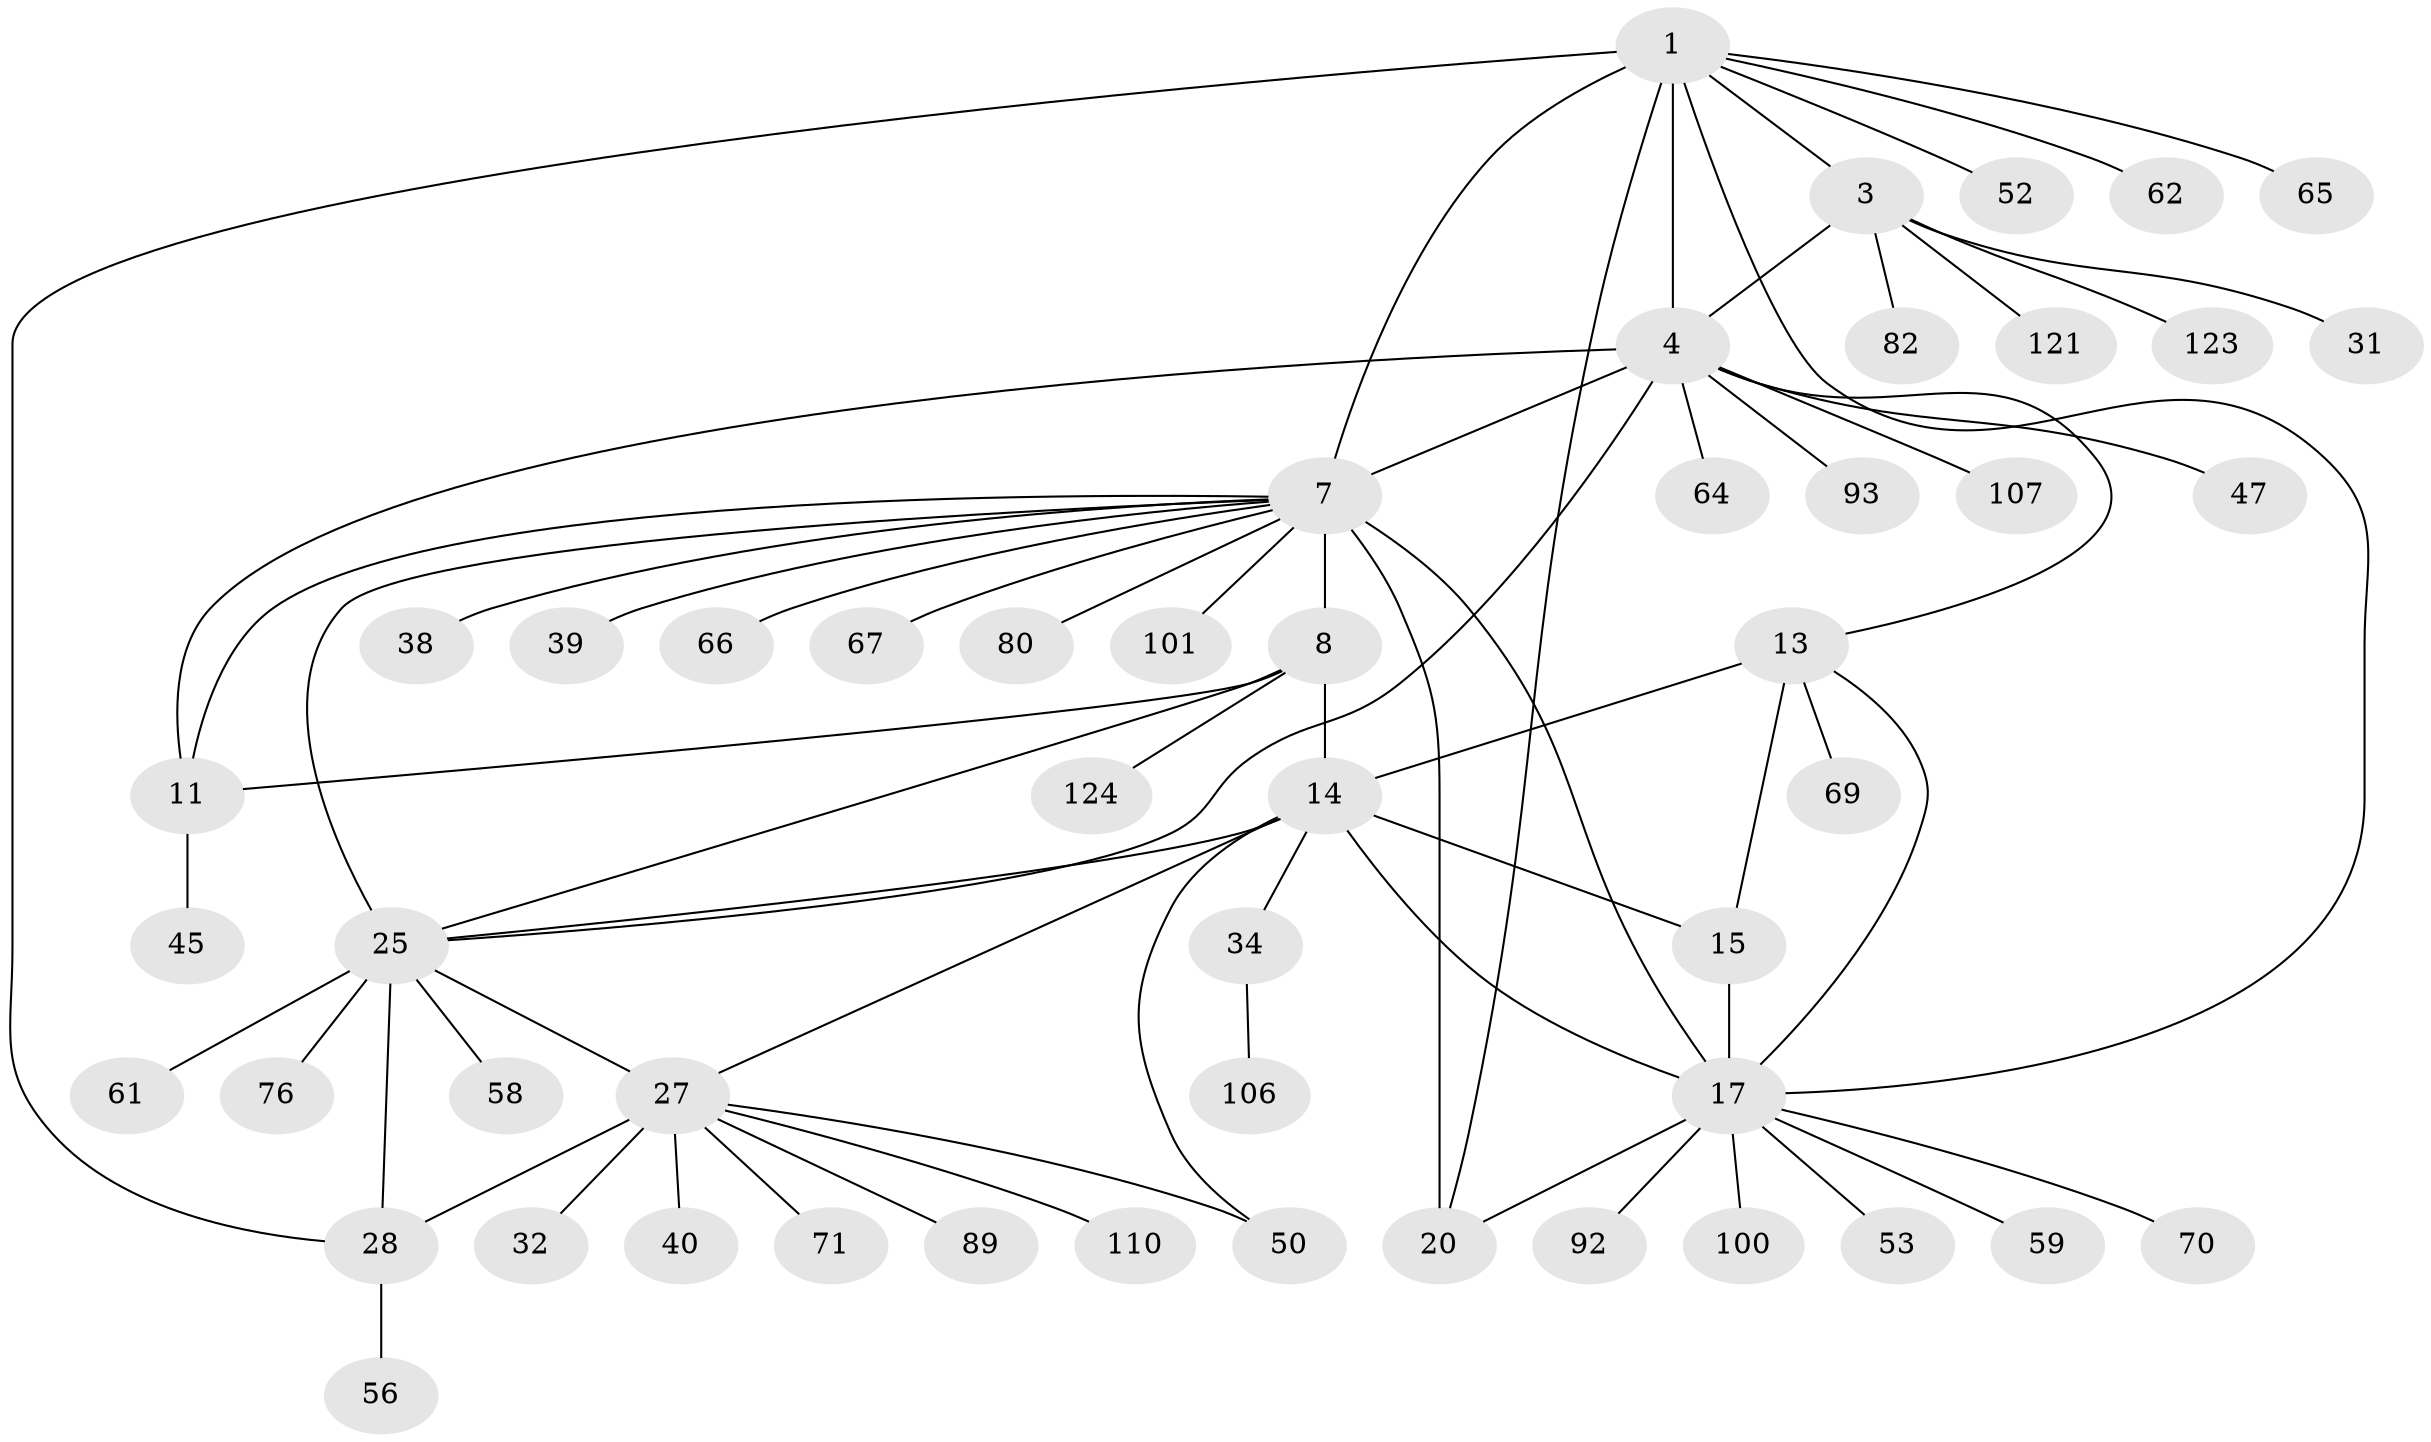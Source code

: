 // original degree distribution, {10: 0.015625, 6: 0.0234375, 9: 0.0390625, 12: 0.015625, 8: 0.03125, 11: 0.0234375, 7: 0.046875, 5: 0.0234375, 15: 0.0078125, 13: 0.0078125, 3: 0.0234375, 2: 0.1484375, 1: 0.59375}
// Generated by graph-tools (version 1.1) at 2025/19/03/04/25 18:19:46]
// undirected, 51 vertices, 69 edges
graph export_dot {
graph [start="1"]
  node [color=gray90,style=filled];
  1 [super="+44+2+74"];
  3;
  4 [super="+5+68+33"];
  7 [super="+9+98+85+116+10"];
  8 [super="+36+37+43+90"];
  11 [super="+119+41"];
  13;
  14 [super="+79+16"];
  15 [super="+81+18"];
  17 [super="+22"];
  20 [super="+21+103+86+105+35"];
  25 [super="+49+97+95+122+113+26"];
  27;
  28 [super="+29"];
  31 [super="+46+75"];
  32 [super="+127"];
  34;
  38;
  39 [super="+88"];
  40;
  45;
  47;
  50;
  52;
  53;
  56;
  58;
  59;
  61;
  62;
  64;
  65;
  66;
  67;
  69;
  70;
  71;
  76;
  80;
  82 [super="+109"];
  89;
  92;
  93;
  100;
  101;
  106;
  107;
  110;
  121;
  123;
  124;
  1 -- 3 [weight=3];
  1 -- 4 [weight=6];
  1 -- 52;
  1 -- 62;
  1 -- 65;
  1 -- 7 [weight=3];
  1 -- 17;
  1 -- 20 [weight=2];
  1 -- 28;
  3 -- 4 [weight=2];
  3 -- 31;
  3 -- 82;
  3 -- 121;
  3 -- 123;
  4 -- 11;
  4 -- 47;
  4 -- 64;
  4 -- 93;
  4 -- 107;
  4 -- 13;
  4 -- 25;
  4 -- 7;
  7 -- 8 [weight=4];
  7 -- 11 [weight=4];
  7 -- 67;
  7 -- 101;
  7 -- 38;
  7 -- 80;
  7 -- 66;
  7 -- 39;
  7 -- 17 [weight=2];
  7 -- 20 [weight=4];
  7 -- 25 [weight=2];
  8 -- 11;
  8 -- 124;
  8 -- 14;
  8 -- 25;
  11 -- 45;
  13 -- 14 [weight=2];
  13 -- 15 [weight=2];
  13 -- 17;
  13 -- 69;
  14 -- 15 [weight=4];
  14 -- 17 [weight=2];
  14 -- 34;
  14 -- 50;
  14 -- 25;
  14 -- 27;
  15 -- 17 [weight=2];
  17 -- 53;
  17 -- 59;
  17 -- 70;
  17 -- 92;
  17 -- 100;
  17 -- 20 [weight=2];
  25 -- 27 [weight=3];
  25 -- 28 [weight=6];
  25 -- 61;
  25 -- 58;
  25 -- 76;
  27 -- 28 [weight=2];
  27 -- 32;
  27 -- 40;
  27 -- 50;
  27 -- 71;
  27 -- 89;
  27 -- 110;
  28 -- 56;
  34 -- 106;
}
